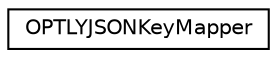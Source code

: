 digraph "Graphical Class Hierarchy"
{
  edge [fontname="Helvetica",fontsize="10",labelfontname="Helvetica",labelfontsize="10"];
  node [fontname="Helvetica",fontsize="10",shape=record];
  rankdir="LR";
  Node0 [label="OPTLYJSONKeyMapper",height=0.2,width=0.4,color="black", fillcolor="white", style="filled",URL="$interface_o_p_t_l_y_j_s_o_n_key_mapper.html"];
}
